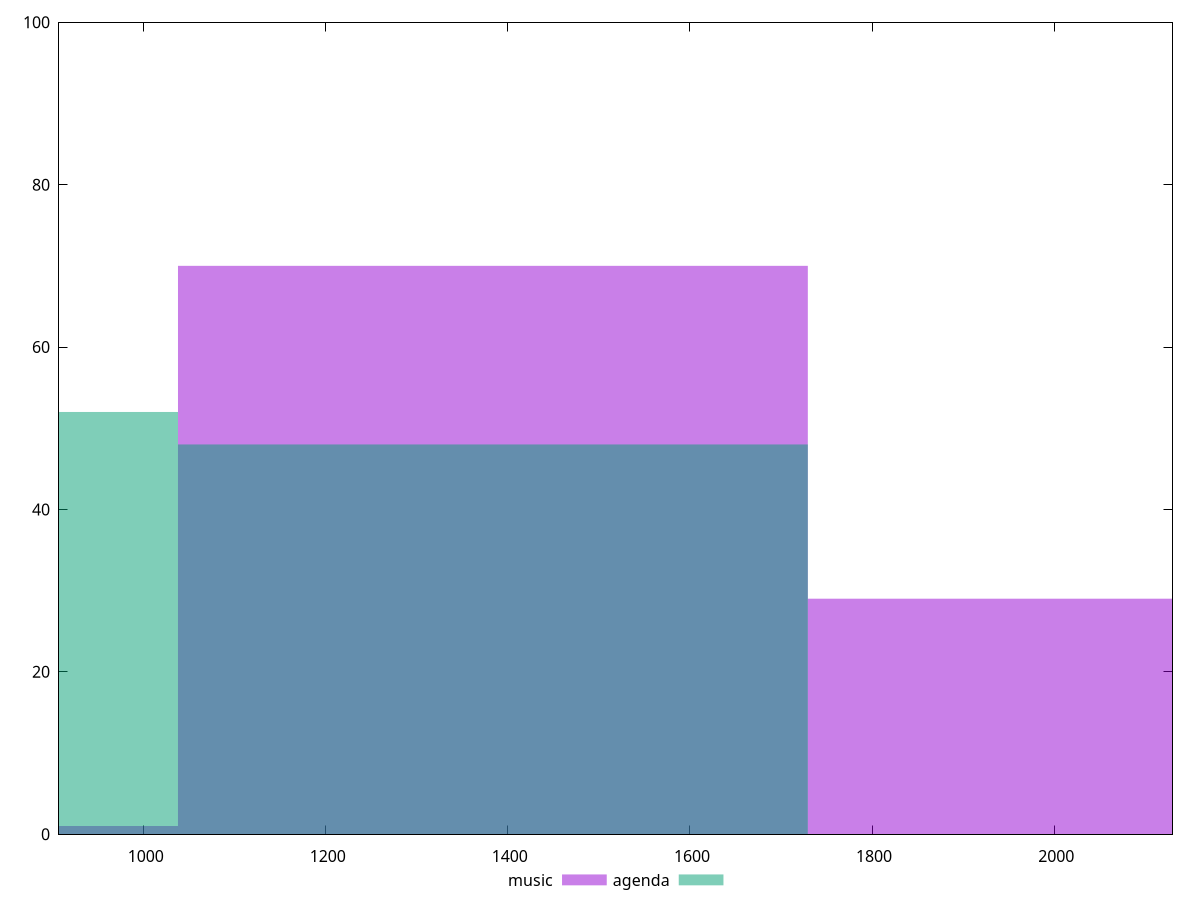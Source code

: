 reset

$music <<EOF
1383.5792238958281 70
2075.368835843742 29
691.7896119479141 1
EOF

$agenda <<EOF
1383.5792238958281 48
691.7896119479141 52
EOF

set key outside below
set boxwidth 691.7896119479141
set xrange [907:2130]
set yrange [0:100]
set trange [0:100]
set style fill transparent solid 0.5 noborder
set terminal svg size 640, 500 enhanced background rgb 'white'
set output "report/report_00029_2021-02-24T13-36-40.390Z/uses-rel-preload/comparison/histogram/0_vs_1.svg"

plot $music title "music" with boxes, \
     $agenda title "agenda" with boxes

reset
